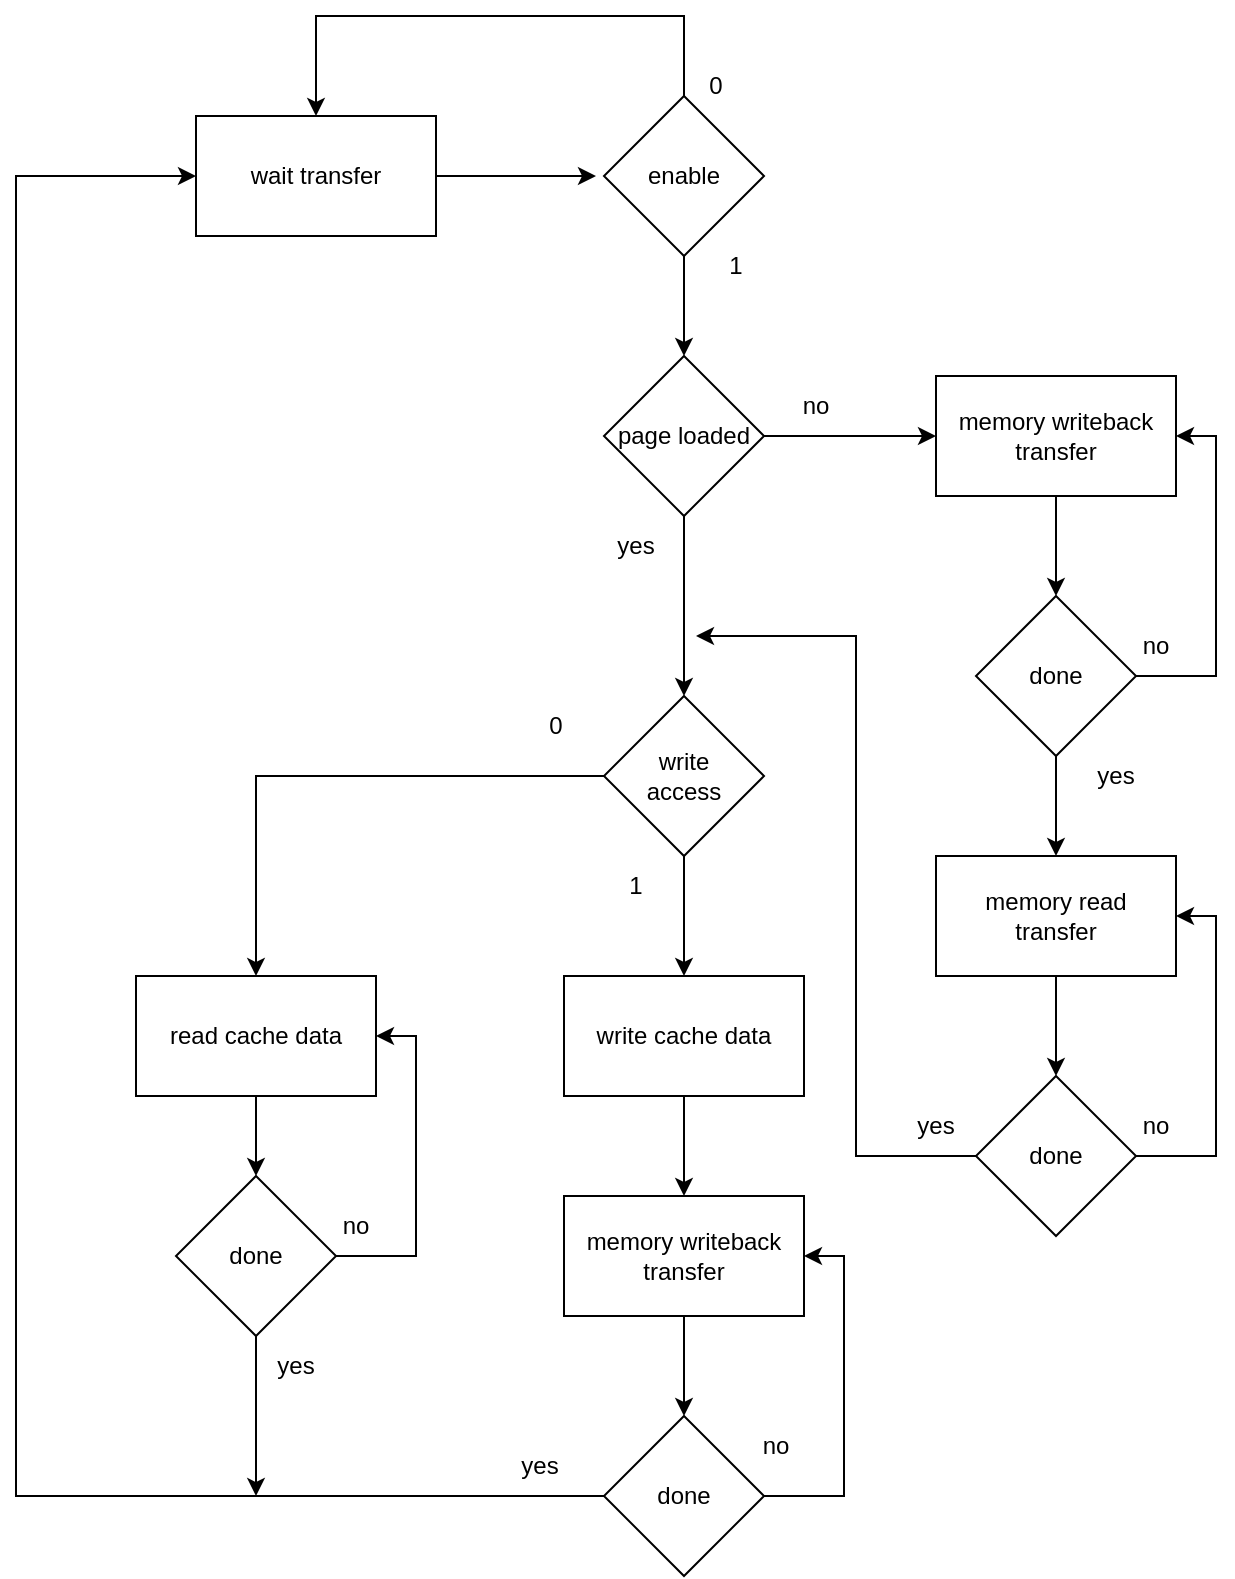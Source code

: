 <mxfile version="21.6.1" type="github">
  <diagram name="Pagina-1" id="_AoRa2cJ0ejXUdXcMOnp">
    <mxGraphModel dx="880" dy="485" grid="1" gridSize="10" guides="1" tooltips="1" connect="1" arrows="1" fold="1" page="1" pageScale="1" pageWidth="827" pageHeight="1169" math="0" shadow="0">
      <root>
        <mxCell id="0" />
        <mxCell id="1" parent="0" />
        <mxCell id="h3B7MR_wZLT5G75nNYw9-13" style="edgeStyle=orthogonalEdgeStyle;rounded=0;orthogonalLoop=1;jettySize=auto;html=1;" edge="1" parent="1" source="h3B7MR_wZLT5G75nNYw9-1">
          <mxGeometry relative="1" as="geometry">
            <mxPoint x="370" y="110" as="targetPoint" />
          </mxGeometry>
        </mxCell>
        <mxCell id="h3B7MR_wZLT5G75nNYw9-1" value="wait transfer" style="rounded=0;whiteSpace=wrap;html=1;" vertex="1" parent="1">
          <mxGeometry x="170" y="80" width="120" height="60" as="geometry" />
        </mxCell>
        <mxCell id="h3B7MR_wZLT5G75nNYw9-12" style="edgeStyle=orthogonalEdgeStyle;rounded=0;orthogonalLoop=1;jettySize=auto;html=1;entryX=0.5;entryY=0;entryDx=0;entryDy=0;" edge="1" parent="1" source="h3B7MR_wZLT5G75nNYw9-3" target="h3B7MR_wZLT5G75nNYw9-1">
          <mxGeometry relative="1" as="geometry">
            <Array as="points">
              <mxPoint x="414" y="30" />
              <mxPoint x="230" y="30" />
            </Array>
          </mxGeometry>
        </mxCell>
        <mxCell id="h3B7MR_wZLT5G75nNYw9-14" value="" style="edgeStyle=orthogonalEdgeStyle;rounded=0;orthogonalLoop=1;jettySize=auto;html=1;" edge="1" parent="1" source="h3B7MR_wZLT5G75nNYw9-3" target="h3B7MR_wZLT5G75nNYw9-9">
          <mxGeometry relative="1" as="geometry" />
        </mxCell>
        <mxCell id="h3B7MR_wZLT5G75nNYw9-3" value="enable" style="rhombus;whiteSpace=wrap;html=1;" vertex="1" parent="1">
          <mxGeometry x="374" y="70" width="80" height="80" as="geometry" />
        </mxCell>
        <mxCell id="h3B7MR_wZLT5G75nNYw9-11" style="edgeStyle=orthogonalEdgeStyle;rounded=0;orthogonalLoop=1;jettySize=auto;html=1;entryX=0;entryY=0.5;entryDx=0;entryDy=0;" edge="1" parent="1" source="h3B7MR_wZLT5G75nNYw9-9" target="h3B7MR_wZLT5G75nNYw9-10">
          <mxGeometry relative="1" as="geometry">
            <Array as="points" />
          </mxGeometry>
        </mxCell>
        <mxCell id="h3B7MR_wZLT5G75nNYw9-19" style="edgeStyle=orthogonalEdgeStyle;rounded=0;orthogonalLoop=1;jettySize=auto;html=1;entryX=0.5;entryY=0;entryDx=0;entryDy=0;" edge="1" parent="1" source="h3B7MR_wZLT5G75nNYw9-9" target="h3B7MR_wZLT5G75nNYw9-18">
          <mxGeometry relative="1" as="geometry" />
        </mxCell>
        <mxCell id="h3B7MR_wZLT5G75nNYw9-9" value="page loaded" style="rhombus;whiteSpace=wrap;html=1;" vertex="1" parent="1">
          <mxGeometry x="374" y="200" width="80" height="80" as="geometry" />
        </mxCell>
        <mxCell id="h3B7MR_wZLT5G75nNYw9-16" value="" style="edgeStyle=orthogonalEdgeStyle;rounded=0;orthogonalLoop=1;jettySize=auto;html=1;" edge="1" parent="1" source="h3B7MR_wZLT5G75nNYw9-10">
          <mxGeometry relative="1" as="geometry">
            <mxPoint x="600" y="320" as="targetPoint" />
          </mxGeometry>
        </mxCell>
        <mxCell id="h3B7MR_wZLT5G75nNYw9-10" value="&lt;div&gt;memory writeback &lt;br&gt;&lt;/div&gt;&lt;div&gt;transfer&lt;br&gt;&lt;/div&gt;" style="rounded=0;whiteSpace=wrap;html=1;" vertex="1" parent="1">
          <mxGeometry x="540" y="210" width="120" height="60" as="geometry" />
        </mxCell>
        <mxCell id="h3B7MR_wZLT5G75nNYw9-37" value="" style="edgeStyle=orthogonalEdgeStyle;rounded=0;orthogonalLoop=1;jettySize=auto;html=1;" edge="1" parent="1" source="h3B7MR_wZLT5G75nNYw9-18" target="h3B7MR_wZLT5G75nNYw9-30">
          <mxGeometry relative="1" as="geometry" />
        </mxCell>
        <mxCell id="h3B7MR_wZLT5G75nNYw9-39" style="edgeStyle=orthogonalEdgeStyle;rounded=0;orthogonalLoop=1;jettySize=auto;html=1;entryX=0.5;entryY=0;entryDx=0;entryDy=0;" edge="1" parent="1" source="h3B7MR_wZLT5G75nNYw9-18" target="h3B7MR_wZLT5G75nNYw9-38">
          <mxGeometry relative="1" as="geometry" />
        </mxCell>
        <mxCell id="h3B7MR_wZLT5G75nNYw9-18" value="&lt;div&gt;write&lt;/div&gt;&lt;div&gt;access&lt;br&gt;&lt;/div&gt;" style="rhombus;whiteSpace=wrap;html=1;" vertex="1" parent="1">
          <mxGeometry x="374" y="370" width="80" height="80" as="geometry" />
        </mxCell>
        <mxCell id="h3B7MR_wZLT5G75nNYw9-24" style="edgeStyle=orthogonalEdgeStyle;rounded=0;orthogonalLoop=1;jettySize=auto;html=1;entryX=1;entryY=0.5;entryDx=0;entryDy=0;" edge="1" parent="1" source="h3B7MR_wZLT5G75nNYw9-23" target="h3B7MR_wZLT5G75nNYw9-10">
          <mxGeometry relative="1" as="geometry">
            <Array as="points">
              <mxPoint x="680" y="360" />
              <mxPoint x="680" y="240" />
            </Array>
          </mxGeometry>
        </mxCell>
        <mxCell id="h3B7MR_wZLT5G75nNYw9-26" value="" style="edgeStyle=orthogonalEdgeStyle;rounded=0;orthogonalLoop=1;jettySize=auto;html=1;" edge="1" parent="1" source="h3B7MR_wZLT5G75nNYw9-23" target="h3B7MR_wZLT5G75nNYw9-25">
          <mxGeometry relative="1" as="geometry" />
        </mxCell>
        <mxCell id="h3B7MR_wZLT5G75nNYw9-23" value="done" style="rhombus;whiteSpace=wrap;html=1;" vertex="1" parent="1">
          <mxGeometry x="560" y="320" width="80" height="80" as="geometry" />
        </mxCell>
        <mxCell id="h3B7MR_wZLT5G75nNYw9-28" value="" style="edgeStyle=orthogonalEdgeStyle;rounded=0;orthogonalLoop=1;jettySize=auto;html=1;" edge="1" parent="1" source="h3B7MR_wZLT5G75nNYw9-25" target="h3B7MR_wZLT5G75nNYw9-27">
          <mxGeometry relative="1" as="geometry" />
        </mxCell>
        <mxCell id="h3B7MR_wZLT5G75nNYw9-25" value="&lt;div&gt;memory read&lt;/div&gt;&lt;div&gt;transfer&lt;br&gt;&lt;/div&gt;" style="rounded=0;whiteSpace=wrap;html=1;" vertex="1" parent="1">
          <mxGeometry x="540" y="450" width="120" height="60" as="geometry" />
        </mxCell>
        <mxCell id="h3B7MR_wZLT5G75nNYw9-29" style="edgeStyle=orthogonalEdgeStyle;rounded=0;orthogonalLoop=1;jettySize=auto;html=1;entryX=1;entryY=0.5;entryDx=0;entryDy=0;" edge="1" parent="1" source="h3B7MR_wZLT5G75nNYw9-27" target="h3B7MR_wZLT5G75nNYw9-25">
          <mxGeometry relative="1" as="geometry">
            <Array as="points">
              <mxPoint x="680" y="600" />
              <mxPoint x="680" y="480" />
            </Array>
          </mxGeometry>
        </mxCell>
        <mxCell id="h3B7MR_wZLT5G75nNYw9-27" value="done" style="rhombus;whiteSpace=wrap;html=1;" vertex="1" parent="1">
          <mxGeometry x="560" y="560" width="80" height="80" as="geometry" />
        </mxCell>
        <mxCell id="h3B7MR_wZLT5G75nNYw9-41" value="" style="edgeStyle=orthogonalEdgeStyle;rounded=0;orthogonalLoop=1;jettySize=auto;html=1;" edge="1" parent="1" source="h3B7MR_wZLT5G75nNYw9-30" target="h3B7MR_wZLT5G75nNYw9-40">
          <mxGeometry relative="1" as="geometry" />
        </mxCell>
        <mxCell id="h3B7MR_wZLT5G75nNYw9-30" value="write cache data" style="rounded=0;whiteSpace=wrap;html=1;" vertex="1" parent="1">
          <mxGeometry x="354" y="510" width="120" height="60" as="geometry" />
        </mxCell>
        <mxCell id="h3B7MR_wZLT5G75nNYw9-36" value="" style="endArrow=classic;html=1;rounded=0;exitX=0;exitY=0.5;exitDx=0;exitDy=0;" edge="1" parent="1" source="h3B7MR_wZLT5G75nNYw9-27">
          <mxGeometry width="50" height="50" relative="1" as="geometry">
            <mxPoint x="470" y="530" as="sourcePoint" />
            <mxPoint x="420" y="340" as="targetPoint" />
            <Array as="points">
              <mxPoint x="500" y="600" />
              <mxPoint x="500" y="340" />
            </Array>
          </mxGeometry>
        </mxCell>
        <mxCell id="h3B7MR_wZLT5G75nNYw9-48" value="" style="edgeStyle=orthogonalEdgeStyle;rounded=0;orthogonalLoop=1;jettySize=auto;html=1;" edge="1" parent="1" source="h3B7MR_wZLT5G75nNYw9-38" target="h3B7MR_wZLT5G75nNYw9-47">
          <mxGeometry relative="1" as="geometry" />
        </mxCell>
        <mxCell id="h3B7MR_wZLT5G75nNYw9-38" value="read cache data" style="rounded=0;whiteSpace=wrap;html=1;" vertex="1" parent="1">
          <mxGeometry x="140" y="510" width="120" height="60" as="geometry" />
        </mxCell>
        <mxCell id="h3B7MR_wZLT5G75nNYw9-46" value="" style="edgeStyle=orthogonalEdgeStyle;rounded=0;orthogonalLoop=1;jettySize=auto;html=1;" edge="1" parent="1" source="h3B7MR_wZLT5G75nNYw9-40" target="h3B7MR_wZLT5G75nNYw9-42">
          <mxGeometry relative="1" as="geometry" />
        </mxCell>
        <mxCell id="h3B7MR_wZLT5G75nNYw9-40" value="&lt;div&gt;memory writeback &lt;br&gt;&lt;/div&gt;&lt;div&gt;transfer&lt;br&gt;&lt;/div&gt;" style="rounded=0;whiteSpace=wrap;html=1;" vertex="1" parent="1">
          <mxGeometry x="354" y="620" width="120" height="60" as="geometry" />
        </mxCell>
        <mxCell id="h3B7MR_wZLT5G75nNYw9-45" style="edgeStyle=orthogonalEdgeStyle;rounded=0;orthogonalLoop=1;jettySize=auto;html=1;entryX=1;entryY=0.5;entryDx=0;entryDy=0;" edge="1" parent="1" source="h3B7MR_wZLT5G75nNYw9-42" target="h3B7MR_wZLT5G75nNYw9-40">
          <mxGeometry relative="1" as="geometry">
            <Array as="points">
              <mxPoint x="494" y="770" />
              <mxPoint x="494" y="650" />
            </Array>
          </mxGeometry>
        </mxCell>
        <mxCell id="h3B7MR_wZLT5G75nNYw9-49" style="edgeStyle=orthogonalEdgeStyle;rounded=0;orthogonalLoop=1;jettySize=auto;html=1;" edge="1" parent="1" source="h3B7MR_wZLT5G75nNYw9-42" target="h3B7MR_wZLT5G75nNYw9-1">
          <mxGeometry relative="1" as="geometry">
            <Array as="points">
              <mxPoint x="80" y="770" />
              <mxPoint x="80" y="110" />
            </Array>
          </mxGeometry>
        </mxCell>
        <mxCell id="h3B7MR_wZLT5G75nNYw9-42" value="done" style="rhombus;whiteSpace=wrap;html=1;" vertex="1" parent="1">
          <mxGeometry x="374" y="730" width="80" height="80" as="geometry" />
        </mxCell>
        <mxCell id="h3B7MR_wZLT5G75nNYw9-50" style="edgeStyle=orthogonalEdgeStyle;rounded=0;orthogonalLoop=1;jettySize=auto;html=1;" edge="1" parent="1" source="h3B7MR_wZLT5G75nNYw9-47">
          <mxGeometry relative="1" as="geometry">
            <mxPoint x="200" y="770" as="targetPoint" />
          </mxGeometry>
        </mxCell>
        <mxCell id="h3B7MR_wZLT5G75nNYw9-51" style="edgeStyle=orthogonalEdgeStyle;rounded=0;orthogonalLoop=1;jettySize=auto;html=1;entryX=1;entryY=0.5;entryDx=0;entryDy=0;" edge="1" parent="1" source="h3B7MR_wZLT5G75nNYw9-47" target="h3B7MR_wZLT5G75nNYw9-38">
          <mxGeometry relative="1" as="geometry">
            <Array as="points">
              <mxPoint x="280" y="650" />
              <mxPoint x="280" y="540" />
            </Array>
          </mxGeometry>
        </mxCell>
        <mxCell id="h3B7MR_wZLT5G75nNYw9-47" value="done" style="rhombus;whiteSpace=wrap;html=1;" vertex="1" parent="1">
          <mxGeometry x="160" y="610" width="80" height="80" as="geometry" />
        </mxCell>
        <mxCell id="h3B7MR_wZLT5G75nNYw9-52" value="no" style="text;html=1;strokeColor=none;fillColor=none;align=center;verticalAlign=middle;whiteSpace=wrap;rounded=0;" vertex="1" parent="1">
          <mxGeometry x="220" y="620" width="60" height="30" as="geometry" />
        </mxCell>
        <mxCell id="h3B7MR_wZLT5G75nNYw9-53" value="yes" style="text;html=1;strokeColor=none;fillColor=none;align=center;verticalAlign=middle;whiteSpace=wrap;rounded=0;" vertex="1" parent="1">
          <mxGeometry x="190" y="690" width="60" height="30" as="geometry" />
        </mxCell>
        <mxCell id="h3B7MR_wZLT5G75nNYw9-54" value="no" style="text;html=1;strokeColor=none;fillColor=none;align=center;verticalAlign=middle;whiteSpace=wrap;rounded=0;" vertex="1" parent="1">
          <mxGeometry x="430" y="730" width="60" height="30" as="geometry" />
        </mxCell>
        <mxCell id="h3B7MR_wZLT5G75nNYw9-55" value="yes" style="text;html=1;strokeColor=none;fillColor=none;align=center;verticalAlign=middle;whiteSpace=wrap;rounded=0;" vertex="1" parent="1">
          <mxGeometry x="310" y="740" width="64" height="30" as="geometry" />
        </mxCell>
        <mxCell id="h3B7MR_wZLT5G75nNYw9-56" value="no" style="text;html=1;strokeColor=none;fillColor=none;align=center;verticalAlign=middle;whiteSpace=wrap;rounded=0;" vertex="1" parent="1">
          <mxGeometry x="620" y="570" width="60" height="30" as="geometry" />
        </mxCell>
        <mxCell id="h3B7MR_wZLT5G75nNYw9-57" value="yes" style="text;html=1;strokeColor=none;fillColor=none;align=center;verticalAlign=middle;whiteSpace=wrap;rounded=0;" vertex="1" parent="1">
          <mxGeometry x="510" y="570" width="60" height="30" as="geometry" />
        </mxCell>
        <mxCell id="h3B7MR_wZLT5G75nNYw9-58" value="no" style="text;html=1;strokeColor=none;fillColor=none;align=center;verticalAlign=middle;whiteSpace=wrap;rounded=0;" vertex="1" parent="1">
          <mxGeometry x="620" y="330" width="60" height="30" as="geometry" />
        </mxCell>
        <mxCell id="h3B7MR_wZLT5G75nNYw9-59" value="yes" style="text;html=1;strokeColor=none;fillColor=none;align=center;verticalAlign=middle;whiteSpace=wrap;rounded=0;" vertex="1" parent="1">
          <mxGeometry x="600" y="395" width="60" height="30" as="geometry" />
        </mxCell>
        <mxCell id="h3B7MR_wZLT5G75nNYw9-60" value="1" style="text;html=1;strokeColor=none;fillColor=none;align=center;verticalAlign=middle;whiteSpace=wrap;rounded=0;" vertex="1" parent="1">
          <mxGeometry x="360" y="450" width="60" height="30" as="geometry" />
        </mxCell>
        <mxCell id="h3B7MR_wZLT5G75nNYw9-61" value="0" style="text;html=1;strokeColor=none;fillColor=none;align=center;verticalAlign=middle;whiteSpace=wrap;rounded=0;" vertex="1" parent="1">
          <mxGeometry x="320" y="370" width="60" height="30" as="geometry" />
        </mxCell>
        <mxCell id="h3B7MR_wZLT5G75nNYw9-62" value="no" style="text;html=1;strokeColor=none;fillColor=none;align=center;verticalAlign=middle;whiteSpace=wrap;rounded=0;" vertex="1" parent="1">
          <mxGeometry x="450" y="210" width="60" height="30" as="geometry" />
        </mxCell>
        <mxCell id="h3B7MR_wZLT5G75nNYw9-63" value="yes" style="text;html=1;strokeColor=none;fillColor=none;align=center;verticalAlign=middle;whiteSpace=wrap;rounded=0;" vertex="1" parent="1">
          <mxGeometry x="360" y="280" width="60" height="30" as="geometry" />
        </mxCell>
        <mxCell id="h3B7MR_wZLT5G75nNYw9-64" value="1" style="text;html=1;strokeColor=none;fillColor=none;align=center;verticalAlign=middle;whiteSpace=wrap;rounded=0;" vertex="1" parent="1">
          <mxGeometry x="410" y="140" width="60" height="30" as="geometry" />
        </mxCell>
        <mxCell id="h3B7MR_wZLT5G75nNYw9-65" value="0" style="text;html=1;strokeColor=none;fillColor=none;align=center;verticalAlign=middle;whiteSpace=wrap;rounded=0;" vertex="1" parent="1">
          <mxGeometry x="400" y="50" width="60" height="30" as="geometry" />
        </mxCell>
      </root>
    </mxGraphModel>
  </diagram>
</mxfile>
